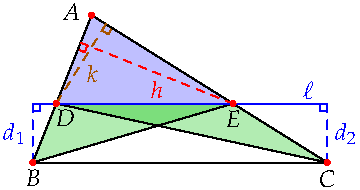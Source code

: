 settings.tex="pdflatex";

texpreamble("\usepackage{amsmath}
\usepackage{amsthm,amssymb}
\usepackage{mathpazo}
\usepackage[svgnames]{xcolor}
");
import graph;

size(180,0);

pair B=(0,0);
pair C=(2,0);
pair A=(0.4,1);

path p=(0,0.4)--(2,0.4);


pair D=intersectionpoint(p,A--B);
pair EE=intersectionpoint(p,A--C);


real d=0.15;
pair F=intersectionpoint(A--B,EE--EE+2(-(A-B).y,(A-B).x));
pair G=intersectionpoint(A--C,D--D-2(-(A-C).y,(A-C).x));

pair A1=A+d*unit(A-B);
pair A2=A+d*unit(A-C);
pair E1=A1+EE-F;
pair D1=A2+D-G;

//draw("$h$",E1--A1,dashed+red);
//draw("$k$",A2--D1,dashed+red);
//draw(A1--A--A2,dashed+red);
//draw(EE--E1,dashed+red);
//draw(D--D1,dashed+red);
path eperp=EE--EE+2*I*(A-B);
pair epp=intersectionpoint(A--B,eperp);
path dperp=D--D+2*I*(C-A);
pair dpp=intersectionpoint(A--C,dperp);

draw("$d_1$",(B.x,D.y)--B,dashed+blue);
draw("$d_2$",C--(C.x,EE.y),dashed+blue);

void rtang(real r, pair P, real th, pen pen=red){
	transform T=shift(P)*rotate(th,(0,0));
	draw(T*box((0,0),(r,r)),pen);
}


rtang(0.05,(B.x,D.y),-90,blue);
rtang(0.05,(C.x,EE.y),180,blue);

fill(A--EE--D--cycle,blue+opacity(0.25));
fill(B--EE--D--cycle,heavygreen+opacity(0.3));
fill(C--EE--D--cycle,heavygreen+opacity(0.3));
rtang(0.05,epp,90+degrees(I*(A-B)));
rtang(0.05,dpp,degrees(I*(A-C)),0.65orange+0.35black);
draw(A--EE--D--cycle);
draw(B--EE--D--cycle);
draw(C--EE--D--cycle);

draw(B--C);
draw(Label("$\ell$",Relative(0.9),align=NE),p,blue);
draw("$h$",EE--epp,S,dashed+red);
draw("$k$",D--dpp,dashed+0.65orange+0.35black);

dot(Label("$A$",black),A,1.5dir(170),red);
dot(Label("$B$",black),B,S,red);
dot(Label("$C$",black),C,S,red);
dot(Label("$D$",black),D,dir(300),red);
dot(Label("$E$",black),EE,S,red);
